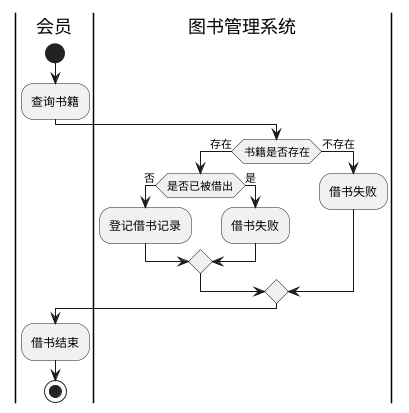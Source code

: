 @startuml
|会员|
start

:查询书籍;
|会员|
|图书管理系统|
if(书籍是否存在) then (存在)
if(是否已被借出) then (否)
:登记借书记录;
else (是)
:借书失败;
endif
else (不存在)
:借书失败;
endif
|图书管理系统|
|会员|
:借书结束;
stop
@enduml